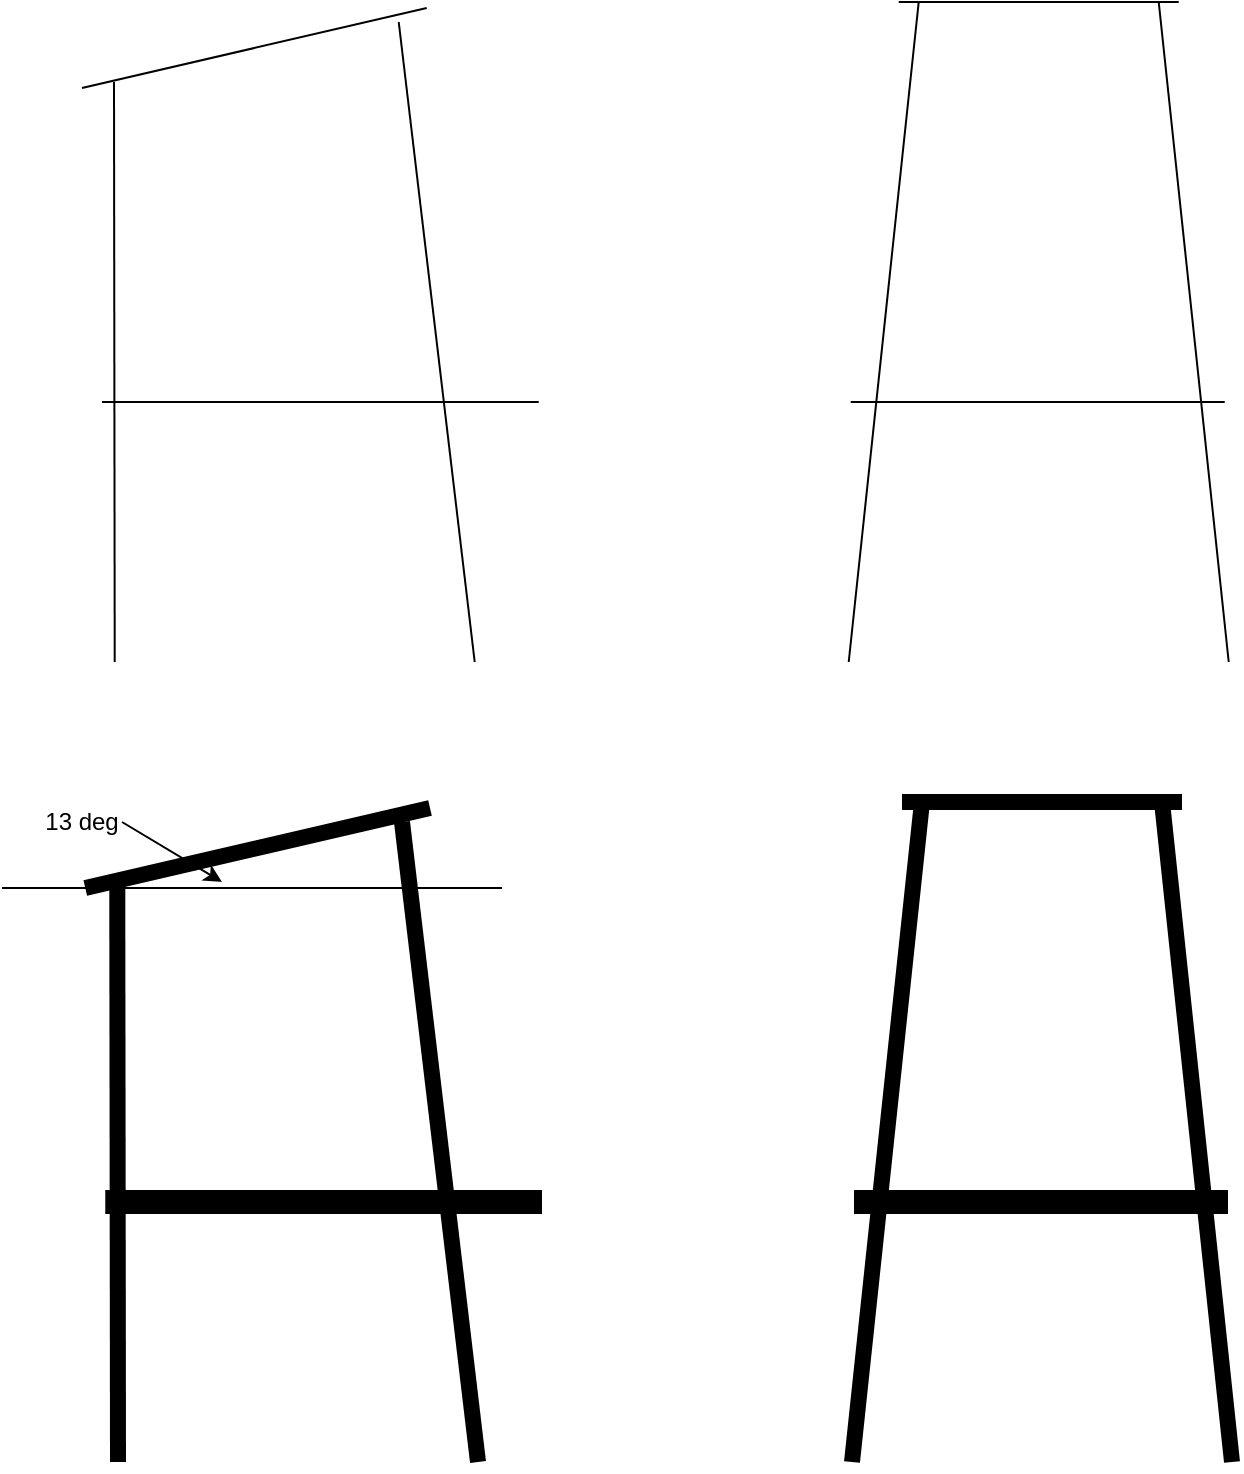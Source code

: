 <mxfile version="14.1.2" type="github">
  <diagram id="yQvZ_5fN5NvXAej7emdE" name="Page-1">
    <mxGraphModel dx="2386" dy="1385" grid="1" gridSize="10" guides="1" tooltips="1" connect="1" arrows="1" fold="1" page="1" pageScale="1" pageWidth="850" pageHeight="1100" math="0" shadow="0">
      <root>
        <mxCell id="0" />
        <mxCell id="1" parent="0" />
        <mxCell id="afrnsTOVWtiStNxKSt7p-11" value="" style="endArrow=none;html=1;shadow=0;strokeWidth=8;" parent="1" edge="1">
          <mxGeometry width="50" height="50" relative="1" as="geometry">
            <mxPoint x="118" y="800" as="sourcePoint" />
            <mxPoint x="117.64" y="510" as="targetPoint" />
          </mxGeometry>
        </mxCell>
        <mxCell id="afrnsTOVWtiStNxKSt7p-12" value="" style="endArrow=none;html=1;shadow=0;strokeWidth=8;" parent="1" edge="1">
          <mxGeometry width="50" height="50" relative="1" as="geometry">
            <mxPoint x="298" y="800" as="sourcePoint" />
            <mxPoint x="260" y="480" as="targetPoint" />
          </mxGeometry>
        </mxCell>
        <mxCell id="afrnsTOVWtiStNxKSt7p-13" value="" style="endArrow=none;html=1;shadow=0;strokeWidth=8;" parent="1" edge="1">
          <mxGeometry width="50" height="50" relative="1" as="geometry">
            <mxPoint x="274" y="473" as="sourcePoint" />
            <mxPoint x="101.64" y="513" as="targetPoint" />
          </mxGeometry>
        </mxCell>
        <mxCell id="afrnsTOVWtiStNxKSt7p-14" value="" style="endArrow=none;html=1;shadow=0;strokeWidth=12;" parent="1" edge="1">
          <mxGeometry width="50" height="50" relative="1" as="geometry">
            <mxPoint x="111.64" y="670" as="sourcePoint" />
            <mxPoint x="330" y="670" as="targetPoint" />
          </mxGeometry>
        </mxCell>
        <mxCell id="afrnsTOVWtiStNxKSt7p-22" value="" style="endArrow=none;html=1;shadow=0;strokeWidth=8;" parent="1" edge="1">
          <mxGeometry width="50" height="50" relative="1" as="geometry">
            <mxPoint x="485" y="800" as="sourcePoint" />
            <mxPoint x="520" y="470" as="targetPoint" />
          </mxGeometry>
        </mxCell>
        <mxCell id="afrnsTOVWtiStNxKSt7p-23" value="" style="endArrow=none;html=1;shadow=0;strokeWidth=8;" parent="1" edge="1">
          <mxGeometry width="50" height="50" relative="1" as="geometry">
            <mxPoint x="675" y="800" as="sourcePoint" />
            <mxPoint x="640" y="470" as="targetPoint" />
          </mxGeometry>
        </mxCell>
        <mxCell id="afrnsTOVWtiStNxKSt7p-24" value="" style="endArrow=none;html=1;shadow=0;strokeWidth=8;" parent="1" edge="1">
          <mxGeometry width="50" height="50" relative="1" as="geometry">
            <mxPoint x="650" y="470" as="sourcePoint" />
            <mxPoint x="510" y="470" as="targetPoint" />
          </mxGeometry>
        </mxCell>
        <mxCell id="afrnsTOVWtiStNxKSt7p-25" value="" style="endArrow=none;html=1;shadow=0;strokeWidth=12;" parent="1" edge="1">
          <mxGeometry width="50" height="50" relative="1" as="geometry">
            <mxPoint x="486" y="670" as="sourcePoint" />
            <mxPoint x="673" y="670" as="targetPoint" />
          </mxGeometry>
        </mxCell>
        <mxCell id="JYz2w0AAaul1VPx4wIsV-1" value="" style="endArrow=none;html=1;shadow=0;strokeWidth=1;" edge="1" parent="1">
          <mxGeometry width="50" height="50" relative="1" as="geometry">
            <mxPoint x="116.36" y="400" as="sourcePoint" />
            <mxPoint x="116.0" y="110" as="targetPoint" />
          </mxGeometry>
        </mxCell>
        <mxCell id="JYz2w0AAaul1VPx4wIsV-2" value="" style="endArrow=none;html=1;shadow=0;strokeWidth=1;" edge="1" parent="1">
          <mxGeometry width="50" height="50" relative="1" as="geometry">
            <mxPoint x="296.36" y="400" as="sourcePoint" />
            <mxPoint x="258.36" y="80" as="targetPoint" />
          </mxGeometry>
        </mxCell>
        <mxCell id="JYz2w0AAaul1VPx4wIsV-3" value="" style="endArrow=none;html=1;shadow=0;strokeWidth=1;" edge="1" parent="1">
          <mxGeometry width="50" height="50" relative="1" as="geometry">
            <mxPoint x="272.36" y="73" as="sourcePoint" />
            <mxPoint x="100.0" y="113" as="targetPoint" />
          </mxGeometry>
        </mxCell>
        <mxCell id="JYz2w0AAaul1VPx4wIsV-4" value="" style="endArrow=none;html=1;shadow=0;strokeWidth=1;" edge="1" parent="1">
          <mxGeometry width="50" height="50" relative="1" as="geometry">
            <mxPoint x="110.0" y="270" as="sourcePoint" />
            <mxPoint x="328.36" y="270" as="targetPoint" />
          </mxGeometry>
        </mxCell>
        <mxCell id="JYz2w0AAaul1VPx4wIsV-5" value="" style="endArrow=none;html=1;shadow=0;strokeWidth=1;" edge="1" parent="1">
          <mxGeometry width="50" height="50" relative="1" as="geometry">
            <mxPoint x="483.36" y="400" as="sourcePoint" />
            <mxPoint x="518.36" y="70" as="targetPoint" />
          </mxGeometry>
        </mxCell>
        <mxCell id="JYz2w0AAaul1VPx4wIsV-6" value="" style="endArrow=none;html=1;shadow=0;strokeWidth=1;" edge="1" parent="1">
          <mxGeometry width="50" height="50" relative="1" as="geometry">
            <mxPoint x="673.36" y="400" as="sourcePoint" />
            <mxPoint x="638.36" y="70" as="targetPoint" />
          </mxGeometry>
        </mxCell>
        <mxCell id="JYz2w0AAaul1VPx4wIsV-7" value="" style="endArrow=none;html=1;shadow=0;strokeWidth=1;" edge="1" parent="1">
          <mxGeometry width="50" height="50" relative="1" as="geometry">
            <mxPoint x="648.36" y="70" as="sourcePoint" />
            <mxPoint x="508.36" y="70" as="targetPoint" />
          </mxGeometry>
        </mxCell>
        <mxCell id="JYz2w0AAaul1VPx4wIsV-8" value="" style="endArrow=none;html=1;shadow=0;strokeWidth=1;" edge="1" parent="1">
          <mxGeometry width="50" height="50" relative="1" as="geometry">
            <mxPoint x="484.36" y="270" as="sourcePoint" />
            <mxPoint x="671.36" y="270" as="targetPoint" />
          </mxGeometry>
        </mxCell>
        <mxCell id="JYz2w0AAaul1VPx4wIsV-9" value="" style="endArrow=none;html=1;strokeWidth=1;" edge="1" parent="1">
          <mxGeometry width="50" height="50" relative="1" as="geometry">
            <mxPoint x="60" y="513" as="sourcePoint" />
            <mxPoint x="310" y="513" as="targetPoint" />
          </mxGeometry>
        </mxCell>
        <mxCell id="JYz2w0AAaul1VPx4wIsV-10" value="13 deg" style="text;html=1;strokeColor=none;fillColor=none;align=center;verticalAlign=middle;whiteSpace=wrap;rounded=0;" vertex="1" parent="1">
          <mxGeometry x="80" y="470" width="40" height="20" as="geometry" />
        </mxCell>
        <mxCell id="JYz2w0AAaul1VPx4wIsV-11" value="" style="endArrow=classic;html=1;strokeWidth=1;exitX=1;exitY=0.5;exitDx=0;exitDy=0;" edge="1" parent="1" source="JYz2w0AAaul1VPx4wIsV-10">
          <mxGeometry width="50" height="50" relative="1" as="geometry">
            <mxPoint x="400" y="730" as="sourcePoint" />
            <mxPoint x="170" y="510" as="targetPoint" />
          </mxGeometry>
        </mxCell>
      </root>
    </mxGraphModel>
  </diagram>
</mxfile>
